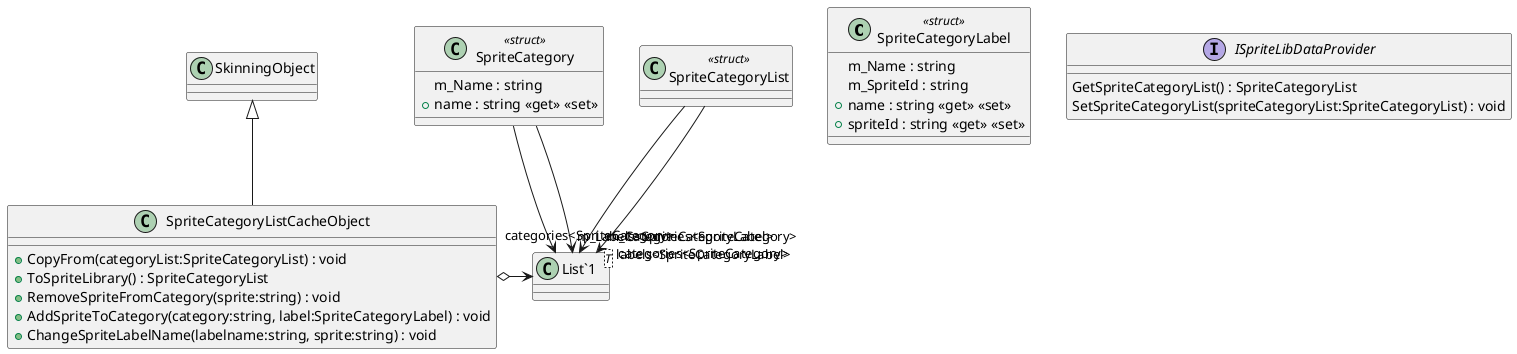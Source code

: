 @startuml
class SpriteCategoryLabel <<struct>> {
    m_Name : string
    m_SpriteId : string
    + name : string <<get>> <<set>>
    + spriteId : string <<get>> <<set>>
}
class SpriteCategory <<struct>> {
    m_Name : string
    + name : string <<get>> <<set>>
}
class SpriteCategoryList <<struct>> {
}
class SpriteCategoryListCacheObject {
    + CopyFrom(categoryList:SpriteCategoryList) : void
    + ToSpriteLibrary() : SpriteCategoryList
    + RemoveSpriteFromCategory(sprite:string) : void
    + AddSpriteToCategory(category:string, label:SpriteCategoryLabel) : void
    + ChangeSpriteLabelName(labelname:string, sprite:string) : void
}
interface ISpriteLibDataProvider {
    GetSpriteCategoryList() : SpriteCategoryList
    SetSpriteCategoryList(spriteCategoryList:SpriteCategoryList) : void
}
class "List`1"<T> {
}
SpriteCategory --> "m_Labels<SpriteCategoryLabel>" "List`1"
SpriteCategory --> "labels<SpriteCategoryLabel>" "List`1"
SpriteCategoryList --> "m_Categories<SpriteCategory>" "List`1"
SpriteCategoryList --> "categories<SpriteCategory>" "List`1"
SkinningObject <|-- SpriteCategoryListCacheObject
SpriteCategoryListCacheObject o-> "categories<SpriteCategory>" "List`1"
@enduml
